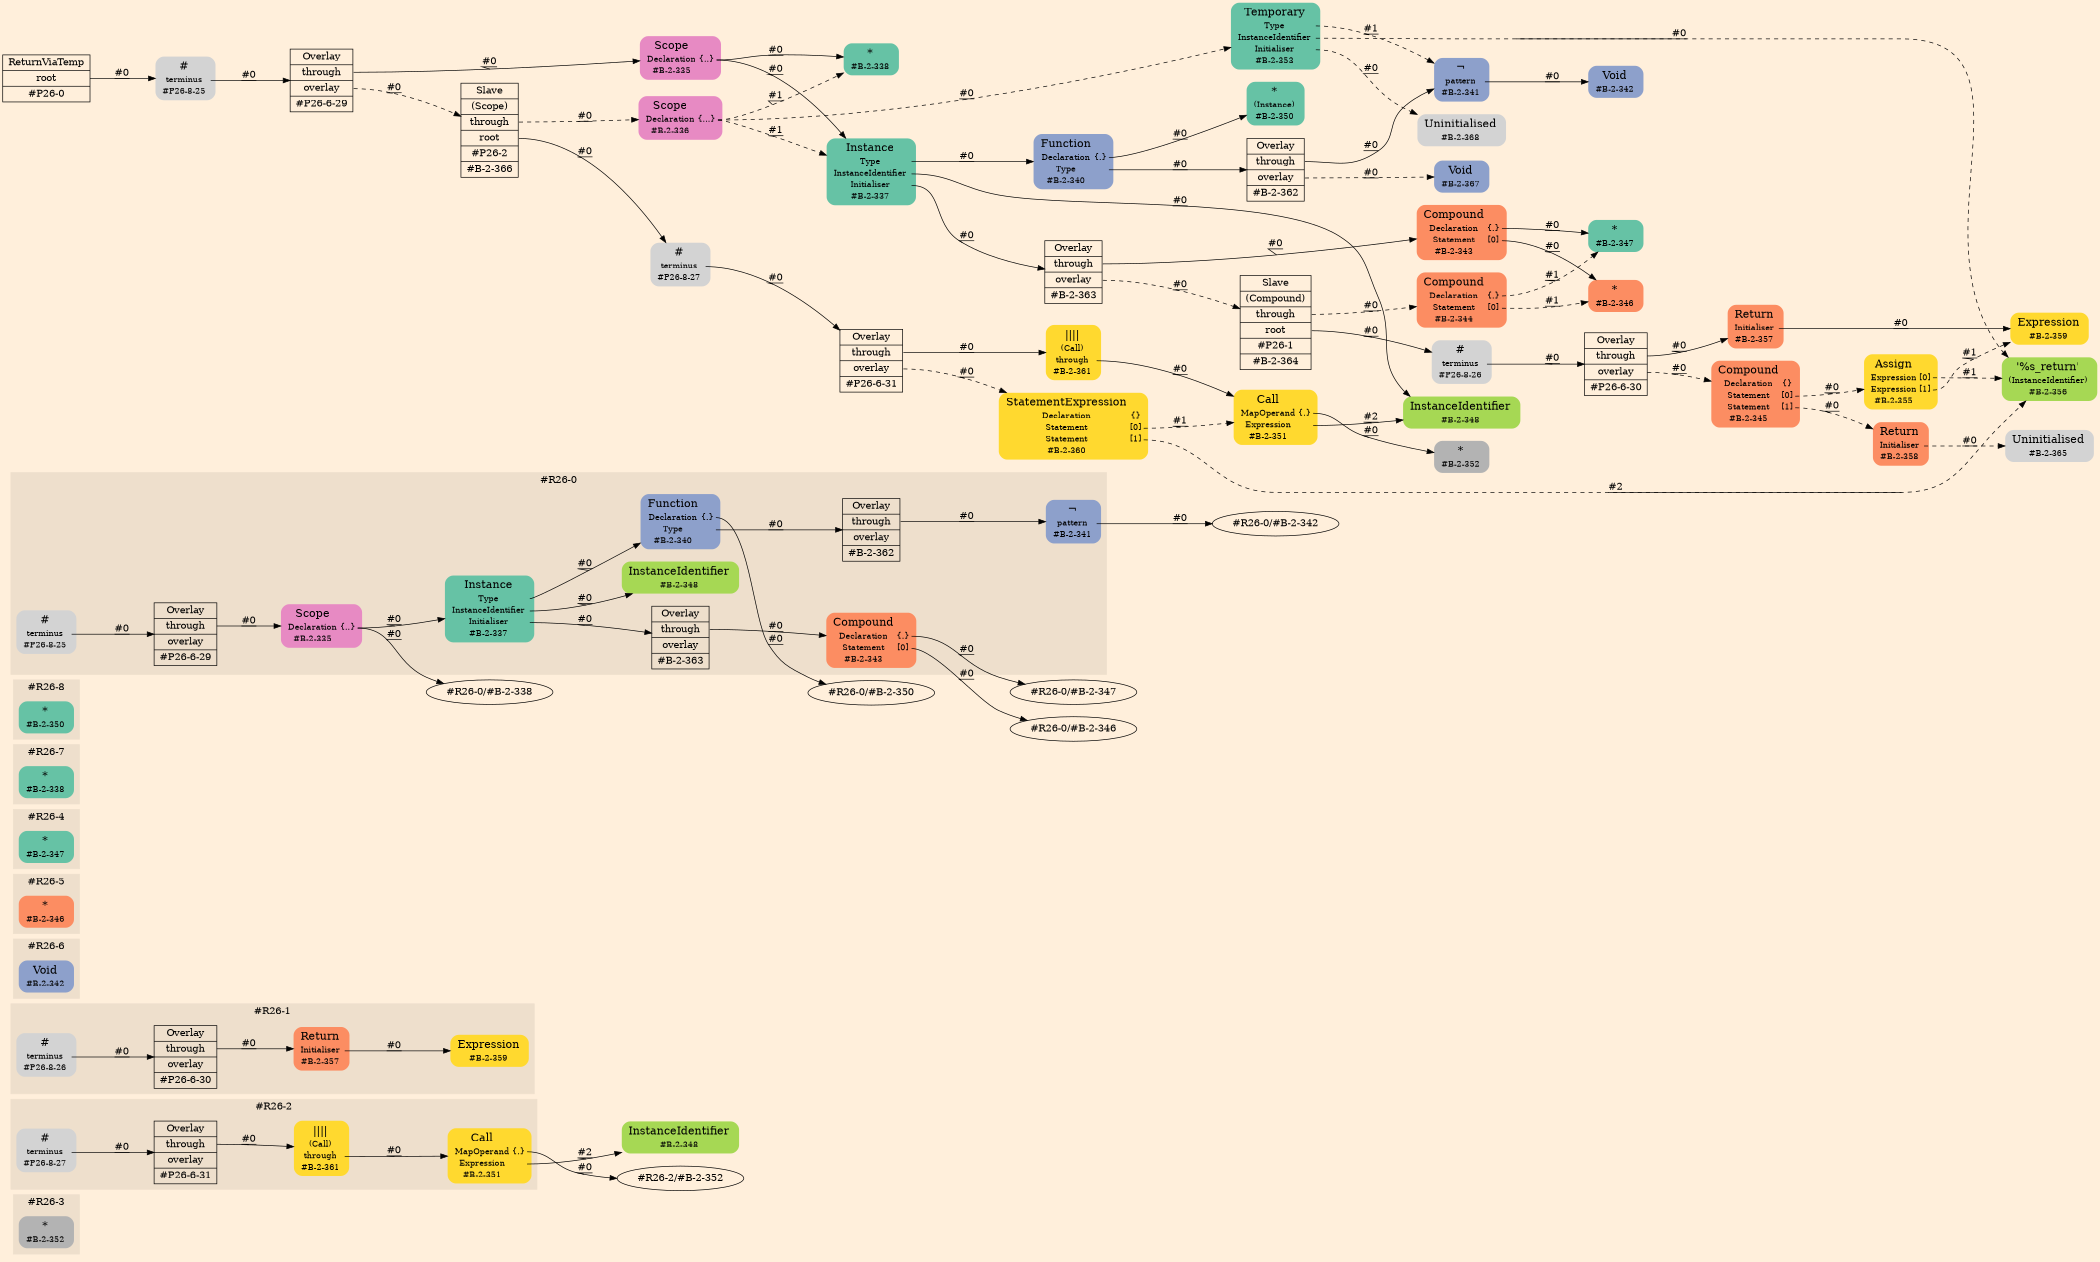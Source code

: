 digraph Inferno {
graph [
rankdir = "LR"
ranksep = 1.0
size = "14,20"
bgcolor = antiquewhite1
color = black
fontcolor = black
];
node [
];
subgraph "cluster#R26-3" {
label = "#R26-3"
style = "filled"
color = antiquewhite2
"#R26-3/#B-2-352" [
shape = "plaintext"
fillcolor = "/set28/8"
label = <<TABLE BORDER="0" CELLBORDER="0" CELLSPACING="0">
 <TR>
  <TD><FONT POINT-SIZE="16.0">*</FONT></TD>
  <TD></TD>
 </TR>
 <TR>
  <TD>#B-2-352</TD>
  <TD PORT="port0"></TD>
 </TR>
</TABLE>>
style = "rounded,filled"
fontsize = "12"
];
}
"#R26-2/#B-2-348" [
shape = "plaintext"
fillcolor = "/set28/5"
label = <<TABLE BORDER="0" CELLBORDER="0" CELLSPACING="0">
 <TR>
  <TD><FONT POINT-SIZE="16.0">InstanceIdentifier</FONT></TD>
  <TD></TD>
 </TR>
 <TR>
  <TD>#B-2-348</TD>
  <TD PORT="port0"></TD>
 </TR>
</TABLE>>
style = "rounded,filled"
fontsize = "12"
];
subgraph "cluster#R26-2" {
label = "#R26-2"
style = "filled"
color = antiquewhite2
"#R26-2/#B-2-351" [
shape = "plaintext"
fillcolor = "/set28/6"
label = <<TABLE BORDER="0" CELLBORDER="0" CELLSPACING="0">
 <TR>
  <TD><FONT POINT-SIZE="16.0">Call</FONT></TD>
  <TD></TD>
 </TR>
 <TR>
  <TD>MapOperand</TD>
  <TD PORT="port0">{.}</TD>
 </TR>
 <TR>
  <TD>Expression</TD>
  <TD PORT="port1"></TD>
 </TR>
 <TR>
  <TD>#B-2-351</TD>
  <TD PORT="port2"></TD>
 </TR>
</TABLE>>
style = "rounded,filled"
fontsize = "12"
];
"#R26-2/#B-2-361" [
shape = "plaintext"
fillcolor = "/set28/6"
label = <<TABLE BORDER="0" CELLBORDER="0" CELLSPACING="0">
 <TR>
  <TD><FONT POINT-SIZE="16.0">||||</FONT></TD>
  <TD></TD>
 </TR>
 <TR>
  <TD>(Call)</TD>
  <TD PORT="port0"></TD>
 </TR>
 <TR>
  <TD>through</TD>
  <TD PORT="port1"></TD>
 </TR>
 <TR>
  <TD>#B-2-361</TD>
  <TD PORT="port2"></TD>
 </TR>
</TABLE>>
style = "rounded,filled"
fontsize = "12"
];
"#R26-2/#P26-8-27" [
shape = "plaintext"
label = <<TABLE BORDER="0" CELLBORDER="0" CELLSPACING="0">
 <TR>
  <TD><FONT POINT-SIZE="16.0">#</FONT></TD>
  <TD></TD>
 </TR>
 <TR>
  <TD>terminus</TD>
  <TD PORT="port0"></TD>
 </TR>
 <TR>
  <TD>#P26-8-27</TD>
  <TD PORT="port1"></TD>
 </TR>
</TABLE>>
style = "rounded,filled"
fontsize = "12"
];
"#R26-2/#P26-6-31" [
shape = "record"
fillcolor = antiquewhite2
label = "<fixed> Overlay | <port0> through | <port1> overlay | <port2> #P26-6-31"
style = "filled"
fontsize = "14"
color = black
fontcolor = black
];
}
subgraph "cluster#R26-1" {
label = "#R26-1"
style = "filled"
color = antiquewhite2
"#R26-1/#B-2-357" [
shape = "plaintext"
fillcolor = "/set28/2"
label = <<TABLE BORDER="0" CELLBORDER="0" CELLSPACING="0">
 <TR>
  <TD><FONT POINT-SIZE="16.0">Return</FONT></TD>
  <TD></TD>
 </TR>
 <TR>
  <TD>Initialiser</TD>
  <TD PORT="port0"></TD>
 </TR>
 <TR>
  <TD>#B-2-357</TD>
  <TD PORT="port1"></TD>
 </TR>
</TABLE>>
style = "rounded,filled"
fontsize = "12"
];
"#R26-1/#B-2-359" [
shape = "plaintext"
fillcolor = "/set28/6"
label = <<TABLE BORDER="0" CELLBORDER="0" CELLSPACING="0">
 <TR>
  <TD><FONT POINT-SIZE="16.0">Expression</FONT></TD>
  <TD></TD>
 </TR>
 <TR>
  <TD>#B-2-359</TD>
  <TD PORT="port0"></TD>
 </TR>
</TABLE>>
style = "rounded,filled"
fontsize = "12"
];
"#R26-1/#P26-8-26" [
shape = "plaintext"
label = <<TABLE BORDER="0" CELLBORDER="0" CELLSPACING="0">
 <TR>
  <TD><FONT POINT-SIZE="16.0">#</FONT></TD>
  <TD></TD>
 </TR>
 <TR>
  <TD>terminus</TD>
  <TD PORT="port0"></TD>
 </TR>
 <TR>
  <TD>#P26-8-26</TD>
  <TD PORT="port1"></TD>
 </TR>
</TABLE>>
style = "rounded,filled"
fontsize = "12"
];
"#R26-1/#P26-6-30" [
shape = "record"
fillcolor = antiquewhite2
label = "<fixed> Overlay | <port0> through | <port1> overlay | <port2> #P26-6-30"
style = "filled"
fontsize = "14"
color = black
fontcolor = black
];
}
subgraph "cluster#R26-6" {
label = "#R26-6"
style = "filled"
color = antiquewhite2
"#R26-6/#B-2-342" [
shape = "plaintext"
fillcolor = "/set28/3"
label = <<TABLE BORDER="0" CELLBORDER="0" CELLSPACING="0">
 <TR>
  <TD><FONT POINT-SIZE="16.0">Void</FONT></TD>
  <TD></TD>
 </TR>
 <TR>
  <TD>#B-2-342</TD>
  <TD PORT="port0"></TD>
 </TR>
</TABLE>>
style = "rounded,filled"
fontsize = "12"
];
}
subgraph "cluster#R26-5" {
label = "#R26-5"
style = "filled"
color = antiquewhite2
"#R26-5/#B-2-346" [
shape = "plaintext"
fillcolor = "/set28/2"
label = <<TABLE BORDER="0" CELLBORDER="0" CELLSPACING="0">
 <TR>
  <TD><FONT POINT-SIZE="16.0">*</FONT></TD>
  <TD></TD>
 </TR>
 <TR>
  <TD>#B-2-346</TD>
  <TD PORT="port0"></TD>
 </TR>
</TABLE>>
style = "rounded,filled"
fontsize = "12"
];
}
subgraph "cluster#R26-4" {
label = "#R26-4"
style = "filled"
color = antiquewhite2
"#R26-4/#B-2-347" [
shape = "plaintext"
fillcolor = "/set28/1"
label = <<TABLE BORDER="0" CELLBORDER="0" CELLSPACING="0">
 <TR>
  <TD><FONT POINT-SIZE="16.0">*</FONT></TD>
  <TD></TD>
 </TR>
 <TR>
  <TD>#B-2-347</TD>
  <TD PORT="port0"></TD>
 </TR>
</TABLE>>
style = "rounded,filled"
fontsize = "12"
];
}
subgraph "cluster#R26-7" {
label = "#R26-7"
style = "filled"
color = antiquewhite2
"#R26-7/#B-2-338" [
shape = "plaintext"
fillcolor = "/set28/1"
label = <<TABLE BORDER="0" CELLBORDER="0" CELLSPACING="0">
 <TR>
  <TD><FONT POINT-SIZE="16.0">*</FONT></TD>
  <TD></TD>
 </TR>
 <TR>
  <TD>#B-2-338</TD>
  <TD PORT="port0"></TD>
 </TR>
</TABLE>>
style = "rounded,filled"
fontsize = "12"
];
}
subgraph "cluster#R26-8" {
label = "#R26-8"
style = "filled"
color = antiquewhite2
"#R26-8/#B-2-350" [
shape = "plaintext"
fillcolor = "/set28/1"
label = <<TABLE BORDER="0" CELLBORDER="0" CELLSPACING="0">
 <TR>
  <TD><FONT POINT-SIZE="16.0">*</FONT></TD>
  <TD></TD>
 </TR>
 <TR>
  <TD>#B-2-350</TD>
  <TD PORT="port0"></TD>
 </TR>
</TABLE>>
style = "rounded,filled"
fontsize = "12"
];
}
subgraph "cluster#R26-0" {
label = "#R26-0"
style = "filled"
color = antiquewhite2
"#R26-0/#B-2-363" [
shape = "record"
fillcolor = antiquewhite2
label = "<fixed> Overlay | <port0> through | <port1> overlay | <port2> #B-2-363"
style = "filled"
fontsize = "14"
color = black
fontcolor = black
];
"#R26-0/#B-2-343" [
shape = "plaintext"
fillcolor = "/set28/2"
label = <<TABLE BORDER="0" CELLBORDER="0" CELLSPACING="0">
 <TR>
  <TD><FONT POINT-SIZE="16.0">Compound</FONT></TD>
  <TD></TD>
 </TR>
 <TR>
  <TD>Declaration</TD>
  <TD PORT="port0">{.}</TD>
 </TR>
 <TR>
  <TD>Statement</TD>
  <TD PORT="port1">[0]</TD>
 </TR>
 <TR>
  <TD>#B-2-343</TD>
  <TD PORT="port2"></TD>
 </TR>
</TABLE>>
style = "rounded,filled"
fontsize = "12"
];
"#R26-0/#B-2-348" [
shape = "plaintext"
fillcolor = "/set28/5"
label = <<TABLE BORDER="0" CELLBORDER="0" CELLSPACING="0">
 <TR>
  <TD><FONT POINT-SIZE="16.0">InstanceIdentifier</FONT></TD>
  <TD></TD>
 </TR>
 <TR>
  <TD>#B-2-348</TD>
  <TD PORT="port0"></TD>
 </TR>
</TABLE>>
style = "rounded,filled"
fontsize = "12"
];
"#R26-0/#B-2-341" [
shape = "plaintext"
fillcolor = "/set28/3"
label = <<TABLE BORDER="0" CELLBORDER="0" CELLSPACING="0">
 <TR>
  <TD><FONT POINT-SIZE="16.0">¬</FONT></TD>
  <TD></TD>
 </TR>
 <TR>
  <TD>pattern</TD>
  <TD PORT="port0"></TD>
 </TR>
 <TR>
  <TD>#B-2-341</TD>
  <TD PORT="port1"></TD>
 </TR>
</TABLE>>
style = "rounded,filled"
fontsize = "12"
];
"#R26-0/#P26-6-29" [
shape = "record"
fillcolor = antiquewhite2
label = "<fixed> Overlay | <port0> through | <port1> overlay | <port2> #P26-6-29"
style = "filled"
fontsize = "14"
color = black
fontcolor = black
];
"#R26-0/#B-2-337" [
shape = "plaintext"
fillcolor = "/set28/1"
label = <<TABLE BORDER="0" CELLBORDER="0" CELLSPACING="0">
 <TR>
  <TD><FONT POINT-SIZE="16.0">Instance</FONT></TD>
  <TD></TD>
 </TR>
 <TR>
  <TD>Type</TD>
  <TD PORT="port0"></TD>
 </TR>
 <TR>
  <TD>InstanceIdentifier</TD>
  <TD PORT="port1"></TD>
 </TR>
 <TR>
  <TD>Initialiser</TD>
  <TD PORT="port2"></TD>
 </TR>
 <TR>
  <TD>#B-2-337</TD>
  <TD PORT="port3"></TD>
 </TR>
</TABLE>>
style = "rounded,filled"
fontsize = "12"
];
"#R26-0/#B-2-335" [
shape = "plaintext"
fillcolor = "/set28/4"
label = <<TABLE BORDER="0" CELLBORDER="0" CELLSPACING="0">
 <TR>
  <TD><FONT POINT-SIZE="16.0">Scope</FONT></TD>
  <TD></TD>
 </TR>
 <TR>
  <TD>Declaration</TD>
  <TD PORT="port0">{..}</TD>
 </TR>
 <TR>
  <TD>#B-2-335</TD>
  <TD PORT="port1"></TD>
 </TR>
</TABLE>>
style = "rounded,filled"
fontsize = "12"
];
"#R26-0/#P26-8-25" [
shape = "plaintext"
label = <<TABLE BORDER="0" CELLBORDER="0" CELLSPACING="0">
 <TR>
  <TD><FONT POINT-SIZE="16.0">#</FONT></TD>
  <TD></TD>
 </TR>
 <TR>
  <TD>terminus</TD>
  <TD PORT="port0"></TD>
 </TR>
 <TR>
  <TD>#P26-8-25</TD>
  <TD PORT="port1"></TD>
 </TR>
</TABLE>>
style = "rounded,filled"
fontsize = "12"
];
"#R26-0/#B-2-340" [
shape = "plaintext"
fillcolor = "/set28/3"
label = <<TABLE BORDER="0" CELLBORDER="0" CELLSPACING="0">
 <TR>
  <TD><FONT POINT-SIZE="16.0">Function</FONT></TD>
  <TD></TD>
 </TR>
 <TR>
  <TD>Declaration</TD>
  <TD PORT="port0">{.}</TD>
 </TR>
 <TR>
  <TD>Type</TD>
  <TD PORT="port1"></TD>
 </TR>
 <TR>
  <TD>#B-2-340</TD>
  <TD PORT="port2"></TD>
 </TR>
</TABLE>>
style = "rounded,filled"
fontsize = "12"
];
"#R26-0/#B-2-362" [
shape = "record"
fillcolor = antiquewhite2
label = "<fixed> Overlay | <port0> through | <port1> overlay | <port2> #B-2-362"
style = "filled"
fontsize = "14"
color = black
fontcolor = black
];
}
"CR#P26-0" [
shape = "record"
fillcolor = antiquewhite1
label = "<fixed> ReturnViaTemp | <port0> root | <port1> #P26-0"
style = "filled"
fontsize = "14"
color = black
fontcolor = black
];
"#P26-8-25" [
shape = "plaintext"
label = <<TABLE BORDER="0" CELLBORDER="0" CELLSPACING="0">
 <TR>
  <TD><FONT POINT-SIZE="16.0">#</FONT></TD>
  <TD></TD>
 </TR>
 <TR>
  <TD>terminus</TD>
  <TD PORT="port0"></TD>
 </TR>
 <TR>
  <TD>#P26-8-25</TD>
  <TD PORT="port1"></TD>
 </TR>
</TABLE>>
style = "rounded,filled"
fontsize = "12"
];
"#P26-6-29" [
shape = "record"
fillcolor = antiquewhite1
label = "<fixed> Overlay | <port0> through | <port1> overlay | <port2> #P26-6-29"
style = "filled"
fontsize = "14"
color = black
fontcolor = black
];
"#B-2-335" [
shape = "plaintext"
fillcolor = "/set28/4"
label = <<TABLE BORDER="0" CELLBORDER="0" CELLSPACING="0">
 <TR>
  <TD><FONT POINT-SIZE="16.0">Scope</FONT></TD>
  <TD></TD>
 </TR>
 <TR>
  <TD>Declaration</TD>
  <TD PORT="port0">{..}</TD>
 </TR>
 <TR>
  <TD>#B-2-335</TD>
  <TD PORT="port1"></TD>
 </TR>
</TABLE>>
style = "rounded,filled"
fontsize = "12"
];
"#B-2-338" [
shape = "plaintext"
fillcolor = "/set28/1"
label = <<TABLE BORDER="0" CELLBORDER="0" CELLSPACING="0">
 <TR>
  <TD><FONT POINT-SIZE="16.0">*</FONT></TD>
  <TD></TD>
 </TR>
 <TR>
  <TD>#B-2-338</TD>
  <TD PORT="port0"></TD>
 </TR>
</TABLE>>
style = "rounded,filled"
fontsize = "12"
];
"#B-2-337" [
shape = "plaintext"
fillcolor = "/set28/1"
label = <<TABLE BORDER="0" CELLBORDER="0" CELLSPACING="0">
 <TR>
  <TD><FONT POINT-SIZE="16.0">Instance</FONT></TD>
  <TD></TD>
 </TR>
 <TR>
  <TD>Type</TD>
  <TD PORT="port0"></TD>
 </TR>
 <TR>
  <TD>InstanceIdentifier</TD>
  <TD PORT="port1"></TD>
 </TR>
 <TR>
  <TD>Initialiser</TD>
  <TD PORT="port2"></TD>
 </TR>
 <TR>
  <TD>#B-2-337</TD>
  <TD PORT="port3"></TD>
 </TR>
</TABLE>>
style = "rounded,filled"
fontsize = "12"
];
"#B-2-340" [
shape = "plaintext"
fillcolor = "/set28/3"
label = <<TABLE BORDER="0" CELLBORDER="0" CELLSPACING="0">
 <TR>
  <TD><FONT POINT-SIZE="16.0">Function</FONT></TD>
  <TD></TD>
 </TR>
 <TR>
  <TD>Declaration</TD>
  <TD PORT="port0">{.}</TD>
 </TR>
 <TR>
  <TD>Type</TD>
  <TD PORT="port1"></TD>
 </TR>
 <TR>
  <TD>#B-2-340</TD>
  <TD PORT="port2"></TD>
 </TR>
</TABLE>>
style = "rounded,filled"
fontsize = "12"
];
"#B-2-350" [
shape = "plaintext"
fillcolor = "/set28/1"
label = <<TABLE BORDER="0" CELLBORDER="0" CELLSPACING="0">
 <TR>
  <TD><FONT POINT-SIZE="16.0">*</FONT></TD>
  <TD></TD>
 </TR>
 <TR>
  <TD>(Instance)</TD>
  <TD PORT="port0"></TD>
 </TR>
 <TR>
  <TD>#B-2-350</TD>
  <TD PORT="port1"></TD>
 </TR>
</TABLE>>
style = "rounded,filled"
fontsize = "12"
];
"#B-2-362" [
shape = "record"
fillcolor = antiquewhite1
label = "<fixed> Overlay | <port0> through | <port1> overlay | <port2> #B-2-362"
style = "filled"
fontsize = "14"
color = black
fontcolor = black
];
"#B-2-341" [
shape = "plaintext"
fillcolor = "/set28/3"
label = <<TABLE BORDER="0" CELLBORDER="0" CELLSPACING="0">
 <TR>
  <TD><FONT POINT-SIZE="16.0">¬</FONT></TD>
  <TD></TD>
 </TR>
 <TR>
  <TD>pattern</TD>
  <TD PORT="port0"></TD>
 </TR>
 <TR>
  <TD>#B-2-341</TD>
  <TD PORT="port1"></TD>
 </TR>
</TABLE>>
style = "rounded,filled"
fontsize = "12"
];
"#B-2-342" [
shape = "plaintext"
fillcolor = "/set28/3"
label = <<TABLE BORDER="0" CELLBORDER="0" CELLSPACING="0">
 <TR>
  <TD><FONT POINT-SIZE="16.0">Void</FONT></TD>
  <TD></TD>
 </TR>
 <TR>
  <TD>#B-2-342</TD>
  <TD PORT="port0"></TD>
 </TR>
</TABLE>>
style = "rounded,filled"
fontsize = "12"
];
"#B-2-367" [
shape = "plaintext"
fillcolor = "/set28/3"
label = <<TABLE BORDER="0" CELLBORDER="0" CELLSPACING="0">
 <TR>
  <TD><FONT POINT-SIZE="16.0">Void</FONT></TD>
  <TD></TD>
 </TR>
 <TR>
  <TD>#B-2-367</TD>
  <TD PORT="port0"></TD>
 </TR>
</TABLE>>
style = "rounded,filled"
fontsize = "12"
];
"#B-2-348" [
shape = "plaintext"
fillcolor = "/set28/5"
label = <<TABLE BORDER="0" CELLBORDER="0" CELLSPACING="0">
 <TR>
  <TD><FONT POINT-SIZE="16.0">InstanceIdentifier</FONT></TD>
  <TD></TD>
 </TR>
 <TR>
  <TD>#B-2-348</TD>
  <TD PORT="port0"></TD>
 </TR>
</TABLE>>
style = "rounded,filled"
fontsize = "12"
];
"#B-2-363" [
shape = "record"
fillcolor = antiquewhite1
label = "<fixed> Overlay | <port0> through | <port1> overlay | <port2> #B-2-363"
style = "filled"
fontsize = "14"
color = black
fontcolor = black
];
"#B-2-343" [
shape = "plaintext"
fillcolor = "/set28/2"
label = <<TABLE BORDER="0" CELLBORDER="0" CELLSPACING="0">
 <TR>
  <TD><FONT POINT-SIZE="16.0">Compound</FONT></TD>
  <TD></TD>
 </TR>
 <TR>
  <TD>Declaration</TD>
  <TD PORT="port0">{.}</TD>
 </TR>
 <TR>
  <TD>Statement</TD>
  <TD PORT="port1">[0]</TD>
 </TR>
 <TR>
  <TD>#B-2-343</TD>
  <TD PORT="port2"></TD>
 </TR>
</TABLE>>
style = "rounded,filled"
fontsize = "12"
];
"#B-2-347" [
shape = "plaintext"
fillcolor = "/set28/1"
label = <<TABLE BORDER="0" CELLBORDER="0" CELLSPACING="0">
 <TR>
  <TD><FONT POINT-SIZE="16.0">*</FONT></TD>
  <TD></TD>
 </TR>
 <TR>
  <TD>#B-2-347</TD>
  <TD PORT="port0"></TD>
 </TR>
</TABLE>>
style = "rounded,filled"
fontsize = "12"
];
"#B-2-346" [
shape = "plaintext"
fillcolor = "/set28/2"
label = <<TABLE BORDER="0" CELLBORDER="0" CELLSPACING="0">
 <TR>
  <TD><FONT POINT-SIZE="16.0">*</FONT></TD>
  <TD></TD>
 </TR>
 <TR>
  <TD>#B-2-346</TD>
  <TD PORT="port0"></TD>
 </TR>
</TABLE>>
style = "rounded,filled"
fontsize = "12"
];
"#B-2-364" [
shape = "record"
fillcolor = antiquewhite1
label = "<fixed> Slave | <port0> (Compound) | <port1> through | <port2> root | <port3> #P26-1 | <port4> #B-2-364"
style = "filled"
fontsize = "14"
color = black
fontcolor = black
];
"#B-2-344" [
shape = "plaintext"
fillcolor = "/set28/2"
label = <<TABLE BORDER="0" CELLBORDER="0" CELLSPACING="0">
 <TR>
  <TD><FONT POINT-SIZE="16.0">Compound</FONT></TD>
  <TD></TD>
 </TR>
 <TR>
  <TD>Declaration</TD>
  <TD PORT="port0">{.}</TD>
 </TR>
 <TR>
  <TD>Statement</TD>
  <TD PORT="port1">[0]</TD>
 </TR>
 <TR>
  <TD>#B-2-344</TD>
  <TD PORT="port2"></TD>
 </TR>
</TABLE>>
style = "rounded,filled"
fontsize = "12"
];
"#P26-8-26" [
shape = "plaintext"
label = <<TABLE BORDER="0" CELLBORDER="0" CELLSPACING="0">
 <TR>
  <TD><FONT POINT-SIZE="16.0">#</FONT></TD>
  <TD></TD>
 </TR>
 <TR>
  <TD>terminus</TD>
  <TD PORT="port0"></TD>
 </TR>
 <TR>
  <TD>#P26-8-26</TD>
  <TD PORT="port1"></TD>
 </TR>
</TABLE>>
style = "rounded,filled"
fontsize = "12"
];
"#P26-6-30" [
shape = "record"
fillcolor = antiquewhite1
label = "<fixed> Overlay | <port0> through | <port1> overlay | <port2> #P26-6-30"
style = "filled"
fontsize = "14"
color = black
fontcolor = black
];
"#B-2-357" [
shape = "plaintext"
fillcolor = "/set28/2"
label = <<TABLE BORDER="0" CELLBORDER="0" CELLSPACING="0">
 <TR>
  <TD><FONT POINT-SIZE="16.0">Return</FONT></TD>
  <TD></TD>
 </TR>
 <TR>
  <TD>Initialiser</TD>
  <TD PORT="port0"></TD>
 </TR>
 <TR>
  <TD>#B-2-357</TD>
  <TD PORT="port1"></TD>
 </TR>
</TABLE>>
style = "rounded,filled"
fontsize = "12"
];
"#B-2-359" [
shape = "plaintext"
fillcolor = "/set28/6"
label = <<TABLE BORDER="0" CELLBORDER="0" CELLSPACING="0">
 <TR>
  <TD><FONT POINT-SIZE="16.0">Expression</FONT></TD>
  <TD></TD>
 </TR>
 <TR>
  <TD>#B-2-359</TD>
  <TD PORT="port0"></TD>
 </TR>
</TABLE>>
style = "rounded,filled"
fontsize = "12"
];
"#B-2-345" [
shape = "plaintext"
fillcolor = "/set28/2"
label = <<TABLE BORDER="0" CELLBORDER="0" CELLSPACING="0">
 <TR>
  <TD><FONT POINT-SIZE="16.0">Compound</FONT></TD>
  <TD></TD>
 </TR>
 <TR>
  <TD>Declaration</TD>
  <TD PORT="port0">{}</TD>
 </TR>
 <TR>
  <TD>Statement</TD>
  <TD PORT="port1">[0]</TD>
 </TR>
 <TR>
  <TD>Statement</TD>
  <TD PORT="port2">[1]</TD>
 </TR>
 <TR>
  <TD>#B-2-345</TD>
  <TD PORT="port3"></TD>
 </TR>
</TABLE>>
style = "rounded,filled"
fontsize = "12"
];
"#B-2-355" [
shape = "plaintext"
fillcolor = "/set28/6"
label = <<TABLE BORDER="0" CELLBORDER="0" CELLSPACING="0">
 <TR>
  <TD><FONT POINT-SIZE="16.0">Assign</FONT></TD>
  <TD></TD>
 </TR>
 <TR>
  <TD>Expression</TD>
  <TD PORT="port0">[0]</TD>
 </TR>
 <TR>
  <TD>Expression</TD>
  <TD PORT="port1">[1]</TD>
 </TR>
 <TR>
  <TD>#B-2-355</TD>
  <TD PORT="port2"></TD>
 </TR>
</TABLE>>
style = "rounded,filled"
fontsize = "12"
];
"#B-2-356" [
shape = "plaintext"
fillcolor = "/set28/5"
label = <<TABLE BORDER="0" CELLBORDER="0" CELLSPACING="0">
 <TR>
  <TD><FONT POINT-SIZE="16.0">'%s_return'</FONT></TD>
  <TD></TD>
 </TR>
 <TR>
  <TD>(InstanceIdentifier)</TD>
  <TD PORT="port0"></TD>
 </TR>
 <TR>
  <TD>#B-2-356</TD>
  <TD PORT="port1"></TD>
 </TR>
</TABLE>>
style = "rounded,filled"
fontsize = "12"
];
"#B-2-358" [
shape = "plaintext"
fillcolor = "/set28/2"
label = <<TABLE BORDER="0" CELLBORDER="0" CELLSPACING="0">
 <TR>
  <TD><FONT POINT-SIZE="16.0">Return</FONT></TD>
  <TD></TD>
 </TR>
 <TR>
  <TD>Initialiser</TD>
  <TD PORT="port0"></TD>
 </TR>
 <TR>
  <TD>#B-2-358</TD>
  <TD PORT="port1"></TD>
 </TR>
</TABLE>>
style = "rounded,filled"
fontsize = "12"
];
"#B-2-365" [
shape = "plaintext"
label = <<TABLE BORDER="0" CELLBORDER="0" CELLSPACING="0">
 <TR>
  <TD><FONT POINT-SIZE="16.0">Uninitialised</FONT></TD>
  <TD></TD>
 </TR>
 <TR>
  <TD>#B-2-365</TD>
  <TD PORT="port0"></TD>
 </TR>
</TABLE>>
style = "rounded,filled"
fontsize = "12"
];
"#B-2-366" [
shape = "record"
fillcolor = antiquewhite1
label = "<fixed> Slave | <port0> (Scope) | <port1> through | <port2> root | <port3> #P26-2 | <port4> #B-2-366"
style = "filled"
fontsize = "14"
color = black
fontcolor = black
];
"#B-2-336" [
shape = "plaintext"
fillcolor = "/set28/4"
label = <<TABLE BORDER="0" CELLBORDER="0" CELLSPACING="0">
 <TR>
  <TD><FONT POINT-SIZE="16.0">Scope</FONT></TD>
  <TD></TD>
 </TR>
 <TR>
  <TD>Declaration</TD>
  <TD PORT="port0">{...}</TD>
 </TR>
 <TR>
  <TD>#B-2-336</TD>
  <TD PORT="port1"></TD>
 </TR>
</TABLE>>
style = "rounded,filled"
fontsize = "12"
];
"#B-2-353" [
shape = "plaintext"
fillcolor = "/set28/1"
label = <<TABLE BORDER="0" CELLBORDER="0" CELLSPACING="0">
 <TR>
  <TD><FONT POINT-SIZE="16.0">Temporary</FONT></TD>
  <TD></TD>
 </TR>
 <TR>
  <TD>Type</TD>
  <TD PORT="port0"></TD>
 </TR>
 <TR>
  <TD>InstanceIdentifier</TD>
  <TD PORT="port1"></TD>
 </TR>
 <TR>
  <TD>Initialiser</TD>
  <TD PORT="port2"></TD>
 </TR>
 <TR>
  <TD>#B-2-353</TD>
  <TD PORT="port3"></TD>
 </TR>
</TABLE>>
style = "rounded,filled"
fontsize = "12"
];
"#B-2-368" [
shape = "plaintext"
label = <<TABLE BORDER="0" CELLBORDER="0" CELLSPACING="0">
 <TR>
  <TD><FONT POINT-SIZE="16.0">Uninitialised</FONT></TD>
  <TD></TD>
 </TR>
 <TR>
  <TD>#B-2-368</TD>
  <TD PORT="port0"></TD>
 </TR>
</TABLE>>
style = "rounded,filled"
fontsize = "12"
];
"#P26-8-27" [
shape = "plaintext"
label = <<TABLE BORDER="0" CELLBORDER="0" CELLSPACING="0">
 <TR>
  <TD><FONT POINT-SIZE="16.0">#</FONT></TD>
  <TD></TD>
 </TR>
 <TR>
  <TD>terminus</TD>
  <TD PORT="port0"></TD>
 </TR>
 <TR>
  <TD>#P26-8-27</TD>
  <TD PORT="port1"></TD>
 </TR>
</TABLE>>
style = "rounded,filled"
fontsize = "12"
];
"#P26-6-31" [
shape = "record"
fillcolor = antiquewhite1
label = "<fixed> Overlay | <port0> through | <port1> overlay | <port2> #P26-6-31"
style = "filled"
fontsize = "14"
color = black
fontcolor = black
];
"#B-2-361" [
shape = "plaintext"
fillcolor = "/set28/6"
label = <<TABLE BORDER="0" CELLBORDER="0" CELLSPACING="0">
 <TR>
  <TD><FONT POINT-SIZE="16.0">||||</FONT></TD>
  <TD></TD>
 </TR>
 <TR>
  <TD>(Call)</TD>
  <TD PORT="port0"></TD>
 </TR>
 <TR>
  <TD>through</TD>
  <TD PORT="port1"></TD>
 </TR>
 <TR>
  <TD>#B-2-361</TD>
  <TD PORT="port2"></TD>
 </TR>
</TABLE>>
style = "rounded,filled"
fontsize = "12"
];
"#B-2-351" [
shape = "plaintext"
fillcolor = "/set28/6"
label = <<TABLE BORDER="0" CELLBORDER="0" CELLSPACING="0">
 <TR>
  <TD><FONT POINT-SIZE="16.0">Call</FONT></TD>
  <TD></TD>
 </TR>
 <TR>
  <TD>MapOperand</TD>
  <TD PORT="port0">{.}</TD>
 </TR>
 <TR>
  <TD>Expression</TD>
  <TD PORT="port1"></TD>
 </TR>
 <TR>
  <TD>#B-2-351</TD>
  <TD PORT="port2"></TD>
 </TR>
</TABLE>>
style = "rounded,filled"
fontsize = "12"
];
"#B-2-352" [
shape = "plaintext"
fillcolor = "/set28/8"
label = <<TABLE BORDER="0" CELLBORDER="0" CELLSPACING="0">
 <TR>
  <TD><FONT POINT-SIZE="16.0">*</FONT></TD>
  <TD></TD>
 </TR>
 <TR>
  <TD>#B-2-352</TD>
  <TD PORT="port0"></TD>
 </TR>
</TABLE>>
style = "rounded,filled"
fontsize = "12"
];
"#B-2-360" [
shape = "plaintext"
fillcolor = "/set28/6"
label = <<TABLE BORDER="0" CELLBORDER="0" CELLSPACING="0">
 <TR>
  <TD><FONT POINT-SIZE="16.0">StatementExpression</FONT></TD>
  <TD></TD>
 </TR>
 <TR>
  <TD>Declaration</TD>
  <TD PORT="port0">{}</TD>
 </TR>
 <TR>
  <TD>Statement</TD>
  <TD PORT="port1">[0]</TD>
 </TR>
 <TR>
  <TD>Statement</TD>
  <TD PORT="port2">[1]</TD>
 </TR>
 <TR>
  <TD>#B-2-360</TD>
  <TD PORT="port3"></TD>
 </TR>
</TABLE>>
style = "rounded,filled"
fontsize = "12"
];
"CR#P26-0":port0 -> "#P26-8-25" [style="solid"
label = "#0"
decorate = true
color = black
fontcolor = black
];
"#P26-8-25":port0 -> "#P26-6-29" [style="solid"
label = "#0"
decorate = true
color = black
fontcolor = black
];
"#P26-6-29":port0 -> "#B-2-335" [style="solid"
label = "#0"
decorate = true
color = black
fontcolor = black
];
"#P26-6-29":port1 -> "#B-2-366" [style="dashed"
label = "#0"
decorate = true
color = black
fontcolor = black
];
"#B-2-335":port0 -> "#B-2-338" [style="solid"
label = "#0"
decorate = true
color = black
fontcolor = black
];
"#B-2-335":port0 -> "#B-2-337" [style="solid"
label = "#0"
decorate = true
color = black
fontcolor = black
];
"#B-2-337":port0 -> "#B-2-340" [style="solid"
label = "#0"
decorate = true
color = black
fontcolor = black
];
"#B-2-337":port1 -> "#B-2-348" [style="solid"
label = "#0"
decorate = true
color = black
fontcolor = black
];
"#B-2-337":port2 -> "#B-2-363" [style="solid"
label = "#0"
decorate = true
color = black
fontcolor = black
];
"#B-2-340":port0 -> "#B-2-350" [style="solid"
label = "#0"
decorate = true
color = black
fontcolor = black
];
"#B-2-340":port1 -> "#B-2-362" [style="solid"
label = "#0"
decorate = true
color = black
fontcolor = black
];
"#B-2-362":port0 -> "#B-2-341" [style="solid"
label = "#0"
decorate = true
color = black
fontcolor = black
];
"#B-2-362":port1 -> "#B-2-367" [style="dashed"
label = "#0"
decorate = true
color = black
fontcolor = black
];
"#B-2-341":port0 -> "#B-2-342" [style="solid"
label = "#0"
decorate = true
color = black
fontcolor = black
];
"#B-2-363":port0 -> "#B-2-343" [style="solid"
label = "#0"
decorate = true
color = black
fontcolor = black
];
"#B-2-363":port1 -> "#B-2-364" [style="dashed"
label = "#0"
decorate = true
color = black
fontcolor = black
];
"#B-2-343":port0 -> "#B-2-347" [style="solid"
label = "#0"
decorate = true
color = black
fontcolor = black
];
"#B-2-343":port1 -> "#B-2-346" [style="solid"
label = "#0"
decorate = true
color = black
fontcolor = black
];
"#B-2-364":port1 -> "#B-2-344" [style="dashed"
label = "#0"
decorate = true
color = black
fontcolor = black
];
"#B-2-364":port2 -> "#P26-8-26" [style="solid"
label = "#0"
decorate = true
color = black
fontcolor = black
];
"#B-2-344":port0 -> "#B-2-347" [style="dashed"
label = "#1"
decorate = true
color = black
fontcolor = black
];
"#B-2-344":port1 -> "#B-2-346" [style="dashed"
label = "#1"
decorate = true
color = black
fontcolor = black
];
"#P26-8-26":port0 -> "#P26-6-30" [style="solid"
label = "#0"
decorate = true
color = black
fontcolor = black
];
"#P26-6-30":port0 -> "#B-2-357" [style="solid"
label = "#0"
decorate = true
color = black
fontcolor = black
];
"#P26-6-30":port1 -> "#B-2-345" [style="dashed"
label = "#0"
decorate = true
color = black
fontcolor = black
];
"#B-2-357":port0 -> "#B-2-359" [style="solid"
label = "#0"
decorate = true
color = black
fontcolor = black
];
"#B-2-345":port1 -> "#B-2-355" [style="dashed"
label = "#0"
decorate = true
color = black
fontcolor = black
];
"#B-2-345":port2 -> "#B-2-358" [style="dashed"
label = "#0"
decorate = true
color = black
fontcolor = black
];
"#B-2-355":port0 -> "#B-2-356" [style="dashed"
label = "#1"
decorate = true
color = black
fontcolor = black
];
"#B-2-355":port1 -> "#B-2-359" [style="dashed"
label = "#1"
decorate = true
color = black
fontcolor = black
];
"#B-2-358":port0 -> "#B-2-365" [style="dashed"
label = "#0"
decorate = true
color = black
fontcolor = black
];
"#B-2-366":port1 -> "#B-2-336" [style="dashed"
label = "#0"
decorate = true
color = black
fontcolor = black
];
"#B-2-366":port2 -> "#P26-8-27" [style="solid"
label = "#0"
decorate = true
color = black
fontcolor = black
];
"#B-2-336":port0 -> "#B-2-338" [style="dashed"
label = "#1"
decorate = true
color = black
fontcolor = black
];
"#B-2-336":port0 -> "#B-2-337" [style="dashed"
label = "#1"
decorate = true
color = black
fontcolor = black
];
"#B-2-336":port0 -> "#B-2-353" [style="dashed"
label = "#0"
decorate = true
color = black
fontcolor = black
];
"#B-2-353":port0 -> "#B-2-341" [style="dashed"
label = "#1"
decorate = true
color = black
fontcolor = black
];
"#B-2-353":port1 -> "#B-2-356" [style="dashed"
label = "#0"
decorate = true
color = black
fontcolor = black
];
"#B-2-353":port2 -> "#B-2-368" [style="dashed"
label = "#0"
decorate = true
color = black
fontcolor = black
];
"#P26-8-27":port0 -> "#P26-6-31" [style="solid"
label = "#0"
decorate = true
color = black
fontcolor = black
];
"#P26-6-31":port0 -> "#B-2-361" [style="solid"
label = "#0"
decorate = true
color = black
fontcolor = black
];
"#P26-6-31":port1 -> "#B-2-360" [style="dashed"
label = "#0"
decorate = true
color = black
fontcolor = black
];
"#B-2-361":port1 -> "#B-2-351" [style="solid"
label = "#0"
decorate = true
color = black
fontcolor = black
];
"#B-2-351":port0 -> "#B-2-352" [style="solid"
label = "#0"
decorate = true
color = black
fontcolor = black
];
"#B-2-351":port1 -> "#B-2-348" [style="solid"
label = "#2"
decorate = true
color = black
fontcolor = black
];
"#B-2-360":port1 -> "#B-2-351" [style="dashed"
label = "#1"
decorate = true
color = black
fontcolor = black
];
"#B-2-360":port2 -> "#B-2-356" [style="dashed"
label = "#2"
decorate = true
color = black
fontcolor = black
];
"#R26-0/#B-2-363":port0 -> "#R26-0/#B-2-343" [style="solid"
label = "#0"
decorate = true
color = black
fontcolor = black
];
"#R26-0/#B-2-343":port0 -> "#R26-0/#B-2-347" [style="solid"
label = "#0"
decorate = true
color = black
fontcolor = black
];
"#R26-0/#B-2-343":port1 -> "#R26-0/#B-2-346" [style="solid"
label = "#0"
decorate = true
color = black
fontcolor = black
];
"#R26-0/#B-2-341":port0 -> "#R26-0/#B-2-342" [style="solid"
label = "#0"
decorate = true
color = black
fontcolor = black
];
"#R26-0/#P26-6-29":port0 -> "#R26-0/#B-2-335" [style="solid"
label = "#0"
decorate = true
color = black
fontcolor = black
];
"#R26-0/#B-2-337":port0 -> "#R26-0/#B-2-340" [style="solid"
label = "#0"
decorate = true
color = black
fontcolor = black
];
"#R26-0/#B-2-337":port1 -> "#R26-0/#B-2-348" [style="solid"
label = "#0"
decorate = true
color = black
fontcolor = black
];
"#R26-0/#B-2-337":port2 -> "#R26-0/#B-2-363" [style="solid"
label = "#0"
decorate = true
color = black
fontcolor = black
];
"#R26-0/#B-2-335":port0 -> "#R26-0/#B-2-338" [style="solid"
label = "#0"
decorate = true
color = black
fontcolor = black
];
"#R26-0/#B-2-335":port0 -> "#R26-0/#B-2-337" [style="solid"
label = "#0"
decorate = true
color = black
fontcolor = black
];
"#R26-0/#P26-8-25":port0 -> "#R26-0/#P26-6-29" [style="solid"
label = "#0"
decorate = true
color = black
fontcolor = black
];
"#R26-0/#B-2-340":port0 -> "#R26-0/#B-2-350" [style="solid"
label = "#0"
decorate = true
color = black
fontcolor = black
];
"#R26-0/#B-2-340":port1 -> "#R26-0/#B-2-362" [style="solid"
label = "#0"
decorate = true
color = black
fontcolor = black
];
"#R26-0/#B-2-362":port0 -> "#R26-0/#B-2-341" [style="solid"
label = "#0"
decorate = true
color = black
fontcolor = black
];
"#R26-1/#B-2-357":port0 -> "#R26-1/#B-2-359" [style="solid"
label = "#0"
decorate = true
color = black
fontcolor = black
];
"#R26-1/#P26-8-26":port0 -> "#R26-1/#P26-6-30" [style="solid"
label = "#0"
decorate = true
color = black
fontcolor = black
];
"#R26-1/#P26-6-30":port0 -> "#R26-1/#B-2-357" [style="solid"
label = "#0"
decorate = true
color = black
fontcolor = black
];
"#R26-2/#B-2-351":port0 -> "#R26-2/#B-2-352" [style="solid"
label = "#0"
decorate = true
color = black
fontcolor = black
];
"#R26-2/#B-2-351":port1 -> "#R26-2/#B-2-348" [style="solid"
label = "#2"
decorate = true
color = black
fontcolor = black
];
"#R26-2/#B-2-361":port1 -> "#R26-2/#B-2-351" [style="solid"
label = "#0"
decorate = true
color = black
fontcolor = black
];
"#R26-2/#P26-8-27":port0 -> "#R26-2/#P26-6-31" [style="solid"
label = "#0"
decorate = true
color = black
fontcolor = black
];
"#R26-2/#P26-6-31":port0 -> "#R26-2/#B-2-361" [style="solid"
label = "#0"
decorate = true
color = black
fontcolor = black
];
}
